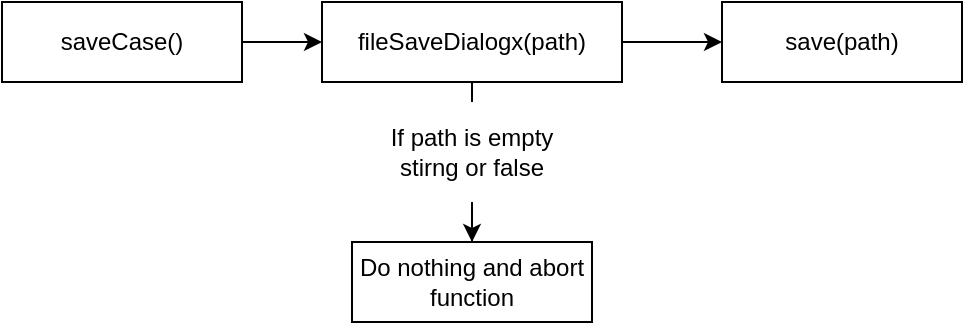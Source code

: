 <mxfile version="14.6.13" type="device"><diagram id="UWiPu34rf4o0yZL3mlq_" name="Page-1"><mxGraphModel dx="1278" dy="607" grid="1" gridSize="10" guides="1" tooltips="1" connect="1" arrows="1" fold="1" page="1" pageScale="1" pageWidth="850" pageHeight="1100" math="0" shadow="0"><root><mxCell id="0"/><mxCell id="1" parent="0"/><mxCell id="fem2HAjxZvkiWWwrG2jX-3" style="edgeStyle=orthogonalEdgeStyle;rounded=0;orthogonalLoop=1;jettySize=auto;html=1;" edge="1" parent="1" source="fem2HAjxZvkiWWwrG2jX-1" target="fem2HAjxZvkiWWwrG2jX-2"><mxGeometry relative="1" as="geometry"/></mxCell><mxCell id="fem2HAjxZvkiWWwrG2jX-1" value="saveCase()" style="rounded=0;whiteSpace=wrap;html=1;" vertex="1" parent="1"><mxGeometry x="40" y="160" width="120" height="40" as="geometry"/></mxCell><mxCell id="fem2HAjxZvkiWWwrG2jX-5" style="edgeStyle=orthogonalEdgeStyle;rounded=0;orthogonalLoop=1;jettySize=auto;html=1;entryX=0;entryY=0.5;entryDx=0;entryDy=0;" edge="1" parent="1" source="fem2HAjxZvkiWWwrG2jX-2" target="fem2HAjxZvkiWWwrG2jX-4"><mxGeometry relative="1" as="geometry"/></mxCell><mxCell id="fem2HAjxZvkiWWwrG2jX-7" style="edgeStyle=orthogonalEdgeStyle;rounded=0;orthogonalLoop=1;jettySize=auto;html=1;entryX=0.5;entryY=0;entryDx=0;entryDy=0;startArrow=none;" edge="1" parent="1" source="fem2HAjxZvkiWWwrG2jX-8" target="fem2HAjxZvkiWWwrG2jX-6"><mxGeometry relative="1" as="geometry"/></mxCell><mxCell id="fem2HAjxZvkiWWwrG2jX-2" value="fileSaveDialogx(path)" style="rounded=0;whiteSpace=wrap;html=1;" vertex="1" parent="1"><mxGeometry x="200" y="160" width="150" height="40" as="geometry"/></mxCell><mxCell id="fem2HAjxZvkiWWwrG2jX-4" value="save(path)" style="rounded=0;whiteSpace=wrap;html=1;" vertex="1" parent="1"><mxGeometry x="400" y="160" width="120" height="40" as="geometry"/></mxCell><mxCell id="fem2HAjxZvkiWWwrG2jX-6" value="Do nothing and abort function" style="rounded=0;whiteSpace=wrap;html=1;" vertex="1" parent="1"><mxGeometry x="215" y="280" width="120" height="40" as="geometry"/></mxCell><mxCell id="fem2HAjxZvkiWWwrG2jX-8" value="If path is empty stirng or false" style="text;html=1;strokeColor=none;fillColor=none;align=center;verticalAlign=middle;whiteSpace=wrap;rounded=0;" vertex="1" parent="1"><mxGeometry x="225" y="210" width="100" height="50" as="geometry"/></mxCell><mxCell id="fem2HAjxZvkiWWwrG2jX-10" value="" style="endArrow=none;html=1;entryX=0.5;entryY=1;entryDx=0;entryDy=0;exitX=0.5;exitY=0;exitDx=0;exitDy=0;" edge="1" parent="1" source="fem2HAjxZvkiWWwrG2jX-8" target="fem2HAjxZvkiWWwrG2jX-2"><mxGeometry width="50" height="50" relative="1" as="geometry"><mxPoint x="80" y="320" as="sourcePoint"/><mxPoint x="130" y="270" as="targetPoint"/></mxGeometry></mxCell></root></mxGraphModel></diagram></mxfile>